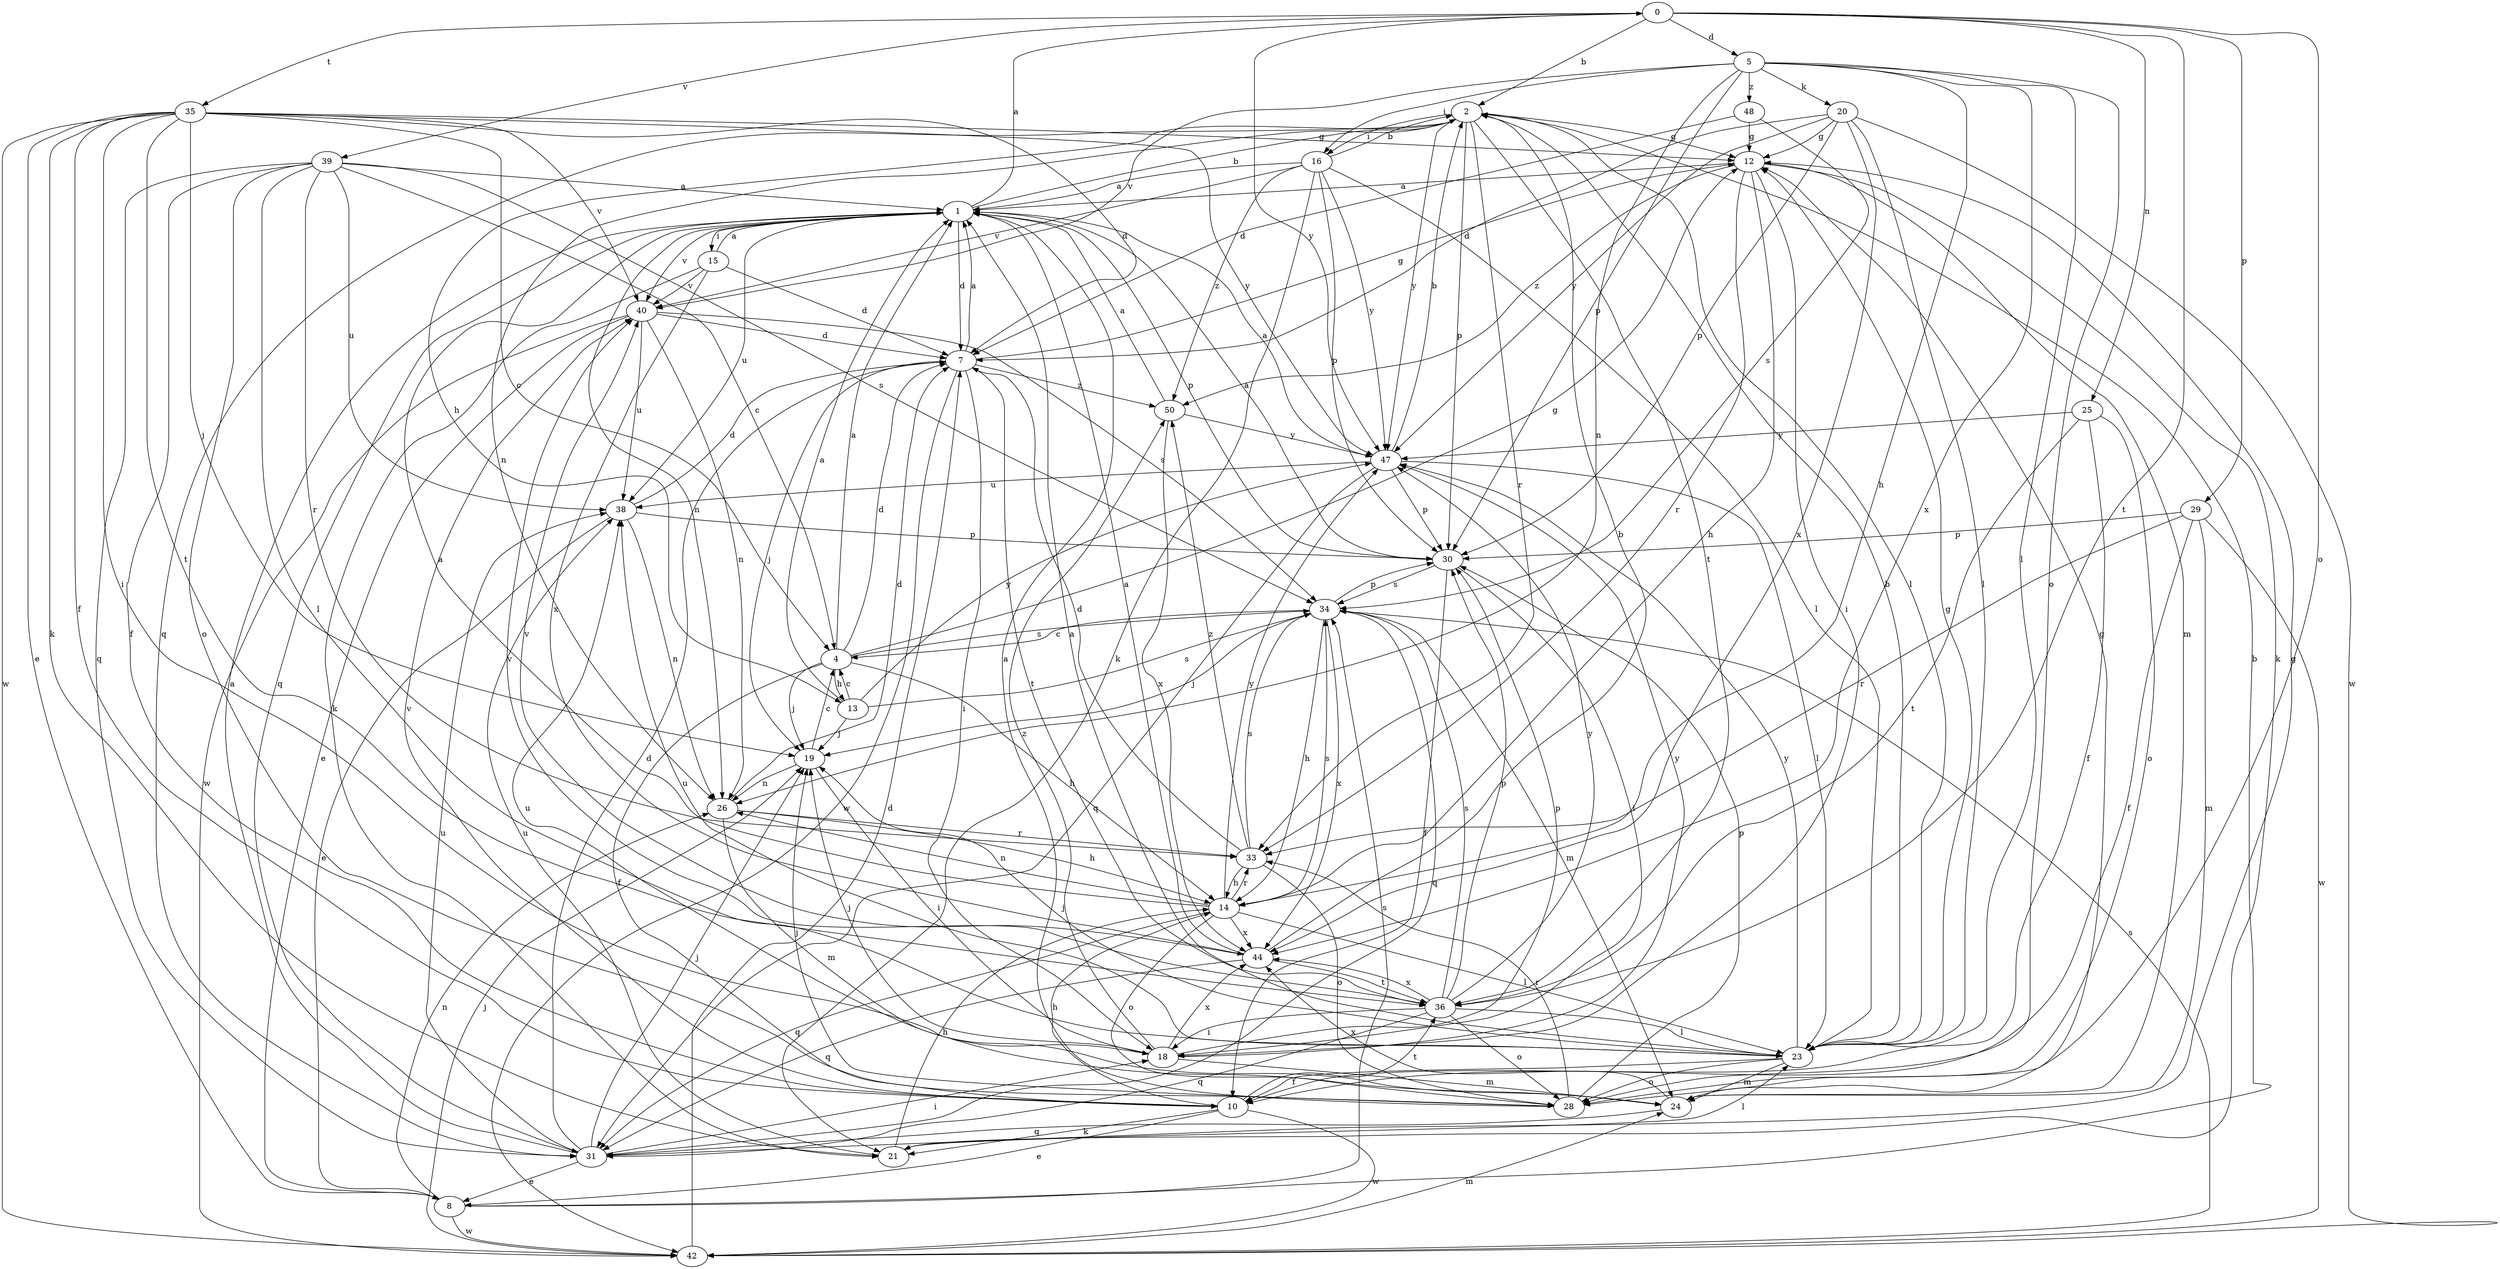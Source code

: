 strict digraph  {
0;
1;
2;
4;
5;
7;
8;
10;
12;
13;
14;
15;
16;
18;
19;
20;
21;
23;
24;
25;
26;
28;
29;
30;
31;
33;
34;
35;
36;
38;
39;
40;
42;
44;
47;
48;
50;
0 -> 2  [label=b];
0 -> 5  [label=d];
0 -> 25  [label=n];
0 -> 28  [label=o];
0 -> 29  [label=p];
0 -> 35  [label=t];
0 -> 36  [label=t];
0 -> 39  [label=v];
0 -> 47  [label=y];
1 -> 0  [label=a];
1 -> 2  [label=b];
1 -> 7  [label=d];
1 -> 15  [label=i];
1 -> 26  [label=n];
1 -> 30  [label=p];
1 -> 31  [label=q];
1 -> 38  [label=u];
1 -> 40  [label=v];
2 -> 12  [label=g];
2 -> 13  [label=h];
2 -> 16  [label=i];
2 -> 23  [label=l];
2 -> 26  [label=n];
2 -> 30  [label=p];
2 -> 31  [label=q];
2 -> 33  [label=r];
2 -> 36  [label=t];
2 -> 47  [label=y];
4 -> 1  [label=a];
4 -> 7  [label=d];
4 -> 10  [label=f];
4 -> 12  [label=g];
4 -> 13  [label=h];
4 -> 14  [label=h];
4 -> 19  [label=j];
4 -> 34  [label=s];
5 -> 14  [label=h];
5 -> 16  [label=i];
5 -> 20  [label=k];
5 -> 23  [label=l];
5 -> 26  [label=n];
5 -> 28  [label=o];
5 -> 30  [label=p];
5 -> 40  [label=v];
5 -> 44  [label=x];
5 -> 48  [label=z];
7 -> 1  [label=a];
7 -> 12  [label=g];
7 -> 18  [label=i];
7 -> 19  [label=j];
7 -> 36  [label=t];
7 -> 42  [label=w];
7 -> 50  [label=z];
8 -> 2  [label=b];
8 -> 26  [label=n];
8 -> 34  [label=s];
8 -> 42  [label=w];
10 -> 8  [label=e];
10 -> 14  [label=h];
10 -> 21  [label=k];
10 -> 36  [label=t];
10 -> 40  [label=v];
10 -> 42  [label=w];
12 -> 1  [label=a];
12 -> 14  [label=h];
12 -> 18  [label=i];
12 -> 21  [label=k];
12 -> 24  [label=m];
12 -> 33  [label=r];
12 -> 50  [label=z];
13 -> 1  [label=a];
13 -> 4  [label=c];
13 -> 19  [label=j];
13 -> 34  [label=s];
13 -> 47  [label=y];
14 -> 1  [label=a];
14 -> 23  [label=l];
14 -> 26  [label=n];
14 -> 28  [label=o];
14 -> 31  [label=q];
14 -> 33  [label=r];
14 -> 34  [label=s];
14 -> 44  [label=x];
14 -> 47  [label=y];
15 -> 1  [label=a];
15 -> 7  [label=d];
15 -> 21  [label=k];
15 -> 40  [label=v];
15 -> 44  [label=x];
16 -> 1  [label=a];
16 -> 2  [label=b];
16 -> 21  [label=k];
16 -> 23  [label=l];
16 -> 30  [label=p];
16 -> 40  [label=v];
16 -> 47  [label=y];
16 -> 50  [label=z];
18 -> 19  [label=j];
18 -> 24  [label=m];
18 -> 30  [label=p];
18 -> 44  [label=x];
18 -> 47  [label=y];
18 -> 50  [label=z];
19 -> 4  [label=c];
19 -> 18  [label=i];
19 -> 26  [label=n];
20 -> 7  [label=d];
20 -> 12  [label=g];
20 -> 23  [label=l];
20 -> 30  [label=p];
20 -> 42  [label=w];
20 -> 44  [label=x];
20 -> 47  [label=y];
21 -> 14  [label=h];
21 -> 23  [label=l];
21 -> 38  [label=u];
23 -> 1  [label=a];
23 -> 2  [label=b];
23 -> 10  [label=f];
23 -> 12  [label=g];
23 -> 19  [label=j];
23 -> 24  [label=m];
23 -> 28  [label=o];
23 -> 38  [label=u];
23 -> 47  [label=y];
24 -> 12  [label=g];
24 -> 31  [label=q];
24 -> 38  [label=u];
24 -> 44  [label=x];
25 -> 10  [label=f];
25 -> 28  [label=o];
25 -> 36  [label=t];
25 -> 47  [label=y];
26 -> 7  [label=d];
26 -> 14  [label=h];
26 -> 24  [label=m];
26 -> 33  [label=r];
28 -> 1  [label=a];
28 -> 19  [label=j];
28 -> 30  [label=p];
28 -> 33  [label=r];
29 -> 10  [label=f];
29 -> 24  [label=m];
29 -> 30  [label=p];
29 -> 33  [label=r];
29 -> 42  [label=w];
30 -> 1  [label=a];
30 -> 10  [label=f];
30 -> 18  [label=i];
30 -> 34  [label=s];
31 -> 1  [label=a];
31 -> 7  [label=d];
31 -> 8  [label=e];
31 -> 12  [label=g];
31 -> 18  [label=i];
31 -> 19  [label=j];
31 -> 38  [label=u];
33 -> 7  [label=d];
33 -> 14  [label=h];
33 -> 28  [label=o];
33 -> 34  [label=s];
33 -> 50  [label=z];
34 -> 4  [label=c];
34 -> 14  [label=h];
34 -> 19  [label=j];
34 -> 24  [label=m];
34 -> 30  [label=p];
34 -> 31  [label=q];
34 -> 44  [label=x];
35 -> 4  [label=c];
35 -> 7  [label=d];
35 -> 8  [label=e];
35 -> 10  [label=f];
35 -> 12  [label=g];
35 -> 18  [label=i];
35 -> 19  [label=j];
35 -> 21  [label=k];
35 -> 36  [label=t];
35 -> 40  [label=v];
35 -> 42  [label=w];
35 -> 47  [label=y];
36 -> 18  [label=i];
36 -> 23  [label=l];
36 -> 28  [label=o];
36 -> 30  [label=p];
36 -> 31  [label=q];
36 -> 34  [label=s];
36 -> 40  [label=v];
36 -> 44  [label=x];
36 -> 47  [label=y];
38 -> 7  [label=d];
38 -> 8  [label=e];
38 -> 26  [label=n];
38 -> 30  [label=p];
39 -> 1  [label=a];
39 -> 4  [label=c];
39 -> 10  [label=f];
39 -> 23  [label=l];
39 -> 28  [label=o];
39 -> 31  [label=q];
39 -> 33  [label=r];
39 -> 34  [label=s];
39 -> 38  [label=u];
40 -> 7  [label=d];
40 -> 8  [label=e];
40 -> 26  [label=n];
40 -> 34  [label=s];
40 -> 38  [label=u];
40 -> 42  [label=w];
42 -> 7  [label=d];
42 -> 19  [label=j];
42 -> 24  [label=m];
42 -> 34  [label=s];
44 -> 1  [label=a];
44 -> 2  [label=b];
44 -> 31  [label=q];
44 -> 36  [label=t];
44 -> 40  [label=v];
47 -> 1  [label=a];
47 -> 2  [label=b];
47 -> 23  [label=l];
47 -> 30  [label=p];
47 -> 31  [label=q];
47 -> 38  [label=u];
48 -> 7  [label=d];
48 -> 12  [label=g];
48 -> 34  [label=s];
50 -> 1  [label=a];
50 -> 44  [label=x];
50 -> 47  [label=y];
}
